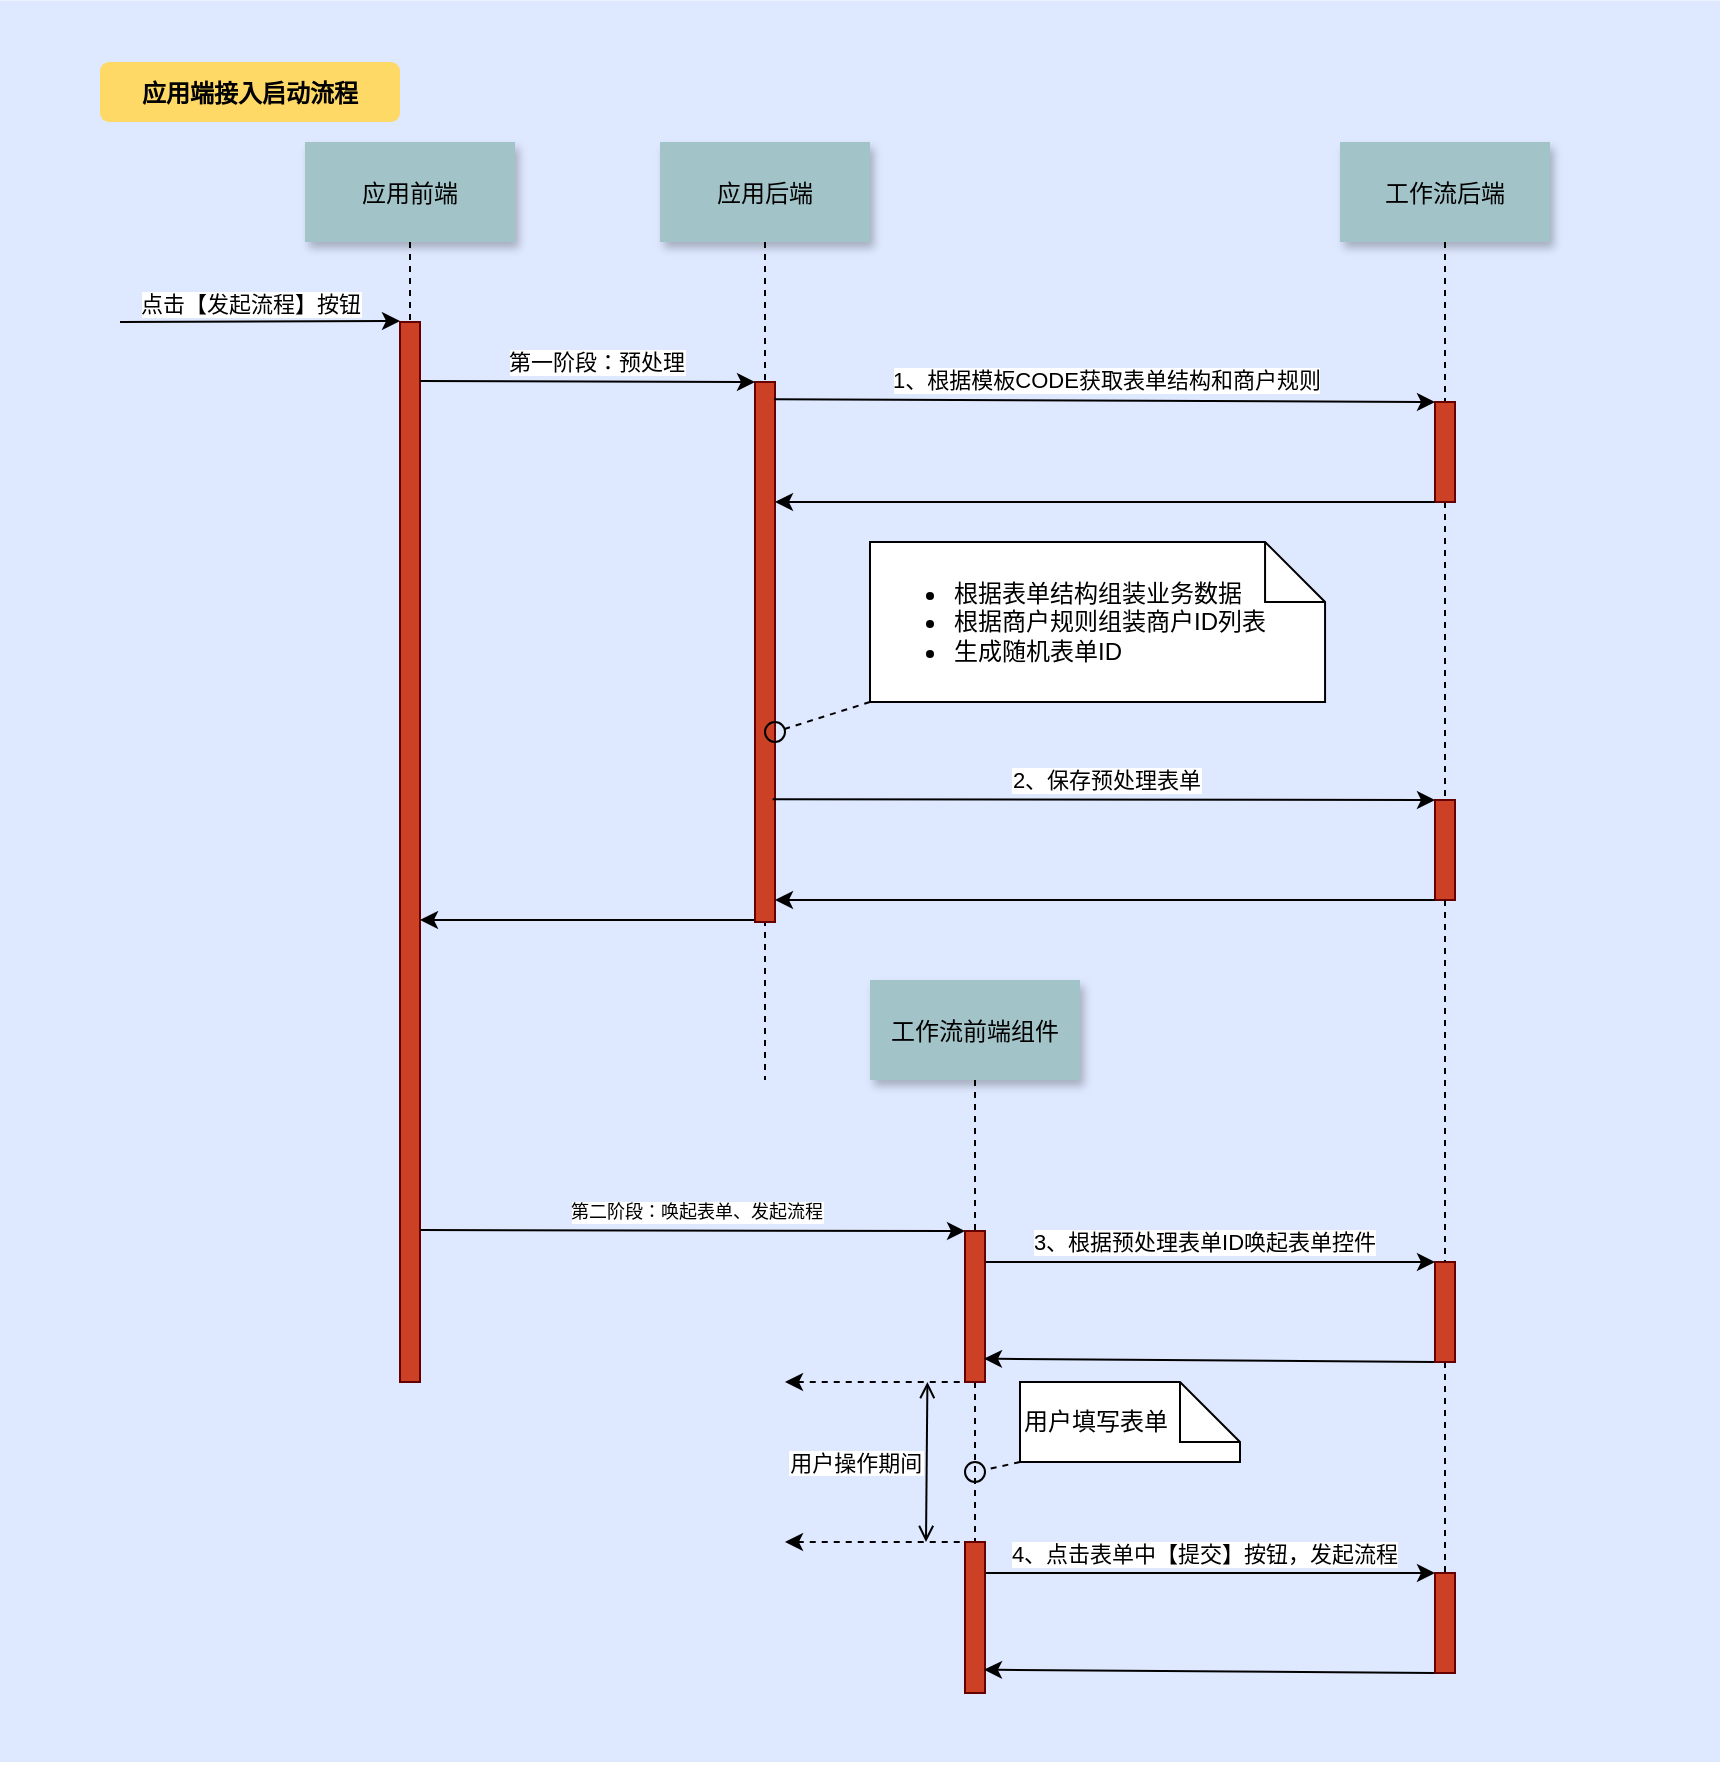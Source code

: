<mxfile version="20.2.2" type="github">
  <diagram name="Page-1" id="9361dd3d-8414-5efd-6122-117bd74ce7a7">
    <mxGraphModel dx="1185" dy="1015" grid="1" gridSize="10" guides="1" tooltips="1" connect="1" arrows="1" fold="1" page="0" pageScale="1.5" pageWidth="826" pageHeight="1169" background="none" math="0" shadow="0">
      <root>
        <mxCell id="0" />
        <mxCell id="1" parent="0" />
        <mxCell id="69" value="" style="fillColor=#DEE8FF;strokeColor=none" parent="1" vertex="1">
          <mxGeometry y="-10.78" width="860" height="880.78" as="geometry" />
        </mxCell>
        <mxCell id="l9Ru8jkuhEs7dbbJc8uA-124" value="" style="edgeStyle=orthogonalEdgeStyle;rounded=1;orthogonalLoop=1;jettySize=auto;html=1;dashed=1;fontSize=9;startArrow=none;startFill=0;endArrow=none;endFill=0;" edge="1" parent="1">
          <mxGeometry relative="1" as="geometry">
            <mxPoint x="487.5" y="680" as="sourcePoint" />
            <mxPoint x="487.5" y="760" as="targetPoint" />
          </mxGeometry>
        </mxCell>
        <mxCell id="2" value="" style="fillColor=#CC4125;strokeColor=#660000" parent="1" vertex="1">
          <mxGeometry x="200" y="150" width="10" height="530" as="geometry" />
        </mxCell>
        <mxCell id="3" value="" style="edgeStyle=none;verticalLabelPosition=top;verticalAlign=bottom;labelPosition=left;align=right" parent="1" edge="1">
          <mxGeometry x="110" y="49.5" width="100" height="100" as="geometry">
            <mxPoint x="60" y="150" as="sourcePoint" />
            <mxPoint x="200" y="149.5" as="targetPoint" />
          </mxGeometry>
        </mxCell>
        <mxCell id="l9Ru8jkuhEs7dbbJc8uA-114" value="&lt;span style=&quot;font-size: 11px; text-align: right;&quot;&gt;点击【发起流程】按钮&lt;/span&gt;" style="edgeLabel;html=1;align=center;verticalAlign=middle;resizable=0;points=[];fontSize=9;" vertex="1" connectable="0" parent="3">
          <mxGeometry relative="1" as="geometry">
            <mxPoint x="-5" y="-9" as="offset" />
          </mxGeometry>
        </mxCell>
        <mxCell id="4" value="应用前端" style="shadow=1;fillColor=#A2C4C9;strokeColor=none" parent="1" vertex="1">
          <mxGeometry x="152.5" y="60" width="105" height="50" as="geometry" />
        </mxCell>
        <mxCell id="l9Ru8jkuhEs7dbbJc8uA-99" style="edgeStyle=orthogonalEdgeStyle;rounded=1;orthogonalLoop=1;jettySize=auto;html=1;exitX=0;exitY=1;exitDx=0;exitDy=0;startArrow=none;startFill=0;endArrow=classic;endFill=1;" edge="1" parent="1">
          <mxGeometry relative="1" as="geometry">
            <mxPoint x="377.5" y="449" as="sourcePoint" />
            <mxPoint x="210" y="449" as="targetPoint" />
            <Array as="points">
              <mxPoint x="290" y="449" />
              <mxPoint x="290" y="449" />
            </Array>
          </mxGeometry>
        </mxCell>
        <mxCell id="l9Ru8jkuhEs7dbbJc8uA-120" value="" style="edgeStyle=orthogonalEdgeStyle;rounded=1;orthogonalLoop=1;jettySize=auto;html=1;dashed=1;fontSize=9;startArrow=none;startFill=0;endArrow=none;endFill=0;" edge="1" parent="1">
          <mxGeometry relative="1" as="geometry">
            <mxPoint x="382.5" y="449" as="sourcePoint" />
            <mxPoint x="382.5" y="529" as="targetPoint" />
          </mxGeometry>
        </mxCell>
        <mxCell id="6" value="" style="fillColor=#CC4125;strokeColor=#660000" parent="1" vertex="1">
          <mxGeometry x="377.5" y="180" width="10" height="270" as="geometry" />
        </mxCell>
        <mxCell id="7" value="应用后端" style="shadow=1;fillColor=#A2C4C9;strokeColor=none" parent="1" vertex="1">
          <mxGeometry x="330" y="60" width="105" height="50" as="geometry" />
        </mxCell>
        <mxCell id="8" value="" style="edgeStyle=none;endArrow=none;dashed=1" parent="1" source="7" target="6" edge="1">
          <mxGeometry x="307.335" y="165" width="100" height="100" as="geometry">
            <mxPoint x="382.259" y="110" as="sourcePoint" />
            <mxPoint x="382.576" y="165" as="targetPoint" />
          </mxGeometry>
        </mxCell>
        <mxCell id="9" value="" style="edgeStyle=none;verticalLabelPosition=top;verticalAlign=bottom;entryX=0;entryY=0;entryDx=0;entryDy=0;" parent="1" edge="1" target="6">
          <mxGeometry width="100" height="100" as="geometry">
            <mxPoint x="210" y="179.5" as="sourcePoint" />
            <mxPoint x="340" y="179.5" as="targetPoint" />
            <mxPoint x="6" as="offset" />
          </mxGeometry>
        </mxCell>
        <mxCell id="l9Ru8jkuhEs7dbbJc8uA-113" value="&lt;span style=&quot;font-size: 11px;&quot;&gt;第一阶段：预处理&lt;/span&gt;" style="edgeLabel;html=1;align=center;verticalAlign=middle;resizable=0;points=[];fontSize=9;" vertex="1" connectable="0" parent="9">
          <mxGeometry relative="1" as="geometry">
            <mxPoint x="4" y="-10" as="offset" />
          </mxGeometry>
        </mxCell>
        <mxCell id="12" value="" style="edgeStyle=none;verticalLabelPosition=top;verticalAlign=bottom;labelPosition=left;align=right;endArrow=none;startArrow=classic;dashed=1" parent="1" edge="1">
          <mxGeometry x="392.5" y="579.999" width="100" height="100" as="geometry">
            <mxPoint x="392.5" y="679.999" as="sourcePoint" />
            <mxPoint x="482.5" y="679.999" as="targetPoint" />
          </mxGeometry>
        </mxCell>
        <mxCell id="13" value="" style="edgeStyle=none;verticalLabelPosition=top;verticalAlign=bottom;entryX=0;entryY=0;entryDx=0;entryDy=0;exitX=0.95;exitY=0.032;exitDx=0;exitDy=0;exitPerimeter=0;" parent="1" edge="1" target="17" source="6">
          <mxGeometry width="100" height="100" as="geometry">
            <mxPoint x="390" y="190" as="sourcePoint" />
            <mxPoint x="547.5" y="190" as="targetPoint" />
            <mxPoint x="2" y="-1" as="offset" />
          </mxGeometry>
        </mxCell>
        <mxCell id="l9Ru8jkuhEs7dbbJc8uA-112" value="&lt;span style=&quot;font-size: 11px;&quot;&gt;1、根据模板CODE&lt;/span&gt;&lt;span style=&quot;font-size: 11px;&quot;&gt;获取表单结构和商户规则&lt;/span&gt;" style="edgeLabel;html=1;align=center;verticalAlign=middle;resizable=0;points=[];fontSize=9;" vertex="1" connectable="0" parent="13">
          <mxGeometry relative="1" as="geometry">
            <mxPoint y="-11" as="offset" />
          </mxGeometry>
        </mxCell>
        <mxCell id="16" value="" style="edgeStyle=none;endArrow=none;dashed=1;" parent="1" target="17" edge="1">
          <mxGeometry x="644.763" y="270" width="100" height="100" as="geometry">
            <mxPoint x="722.503" y="110" as="sourcePoint" />
            <mxPoint x="722.263" y="240.0" as="targetPoint" />
          </mxGeometry>
        </mxCell>
        <mxCell id="l9Ru8jkuhEs7dbbJc8uA-93" style="edgeStyle=orthogonalEdgeStyle;rounded=0;orthogonalLoop=1;jettySize=auto;html=1;exitX=0.5;exitY=1;exitDx=0;exitDy=0;entryX=0.5;entryY=0;entryDx=0;entryDy=0;dashed=1;startArrow=none;startFill=0;endArrow=none;endFill=0;" edge="1" parent="1" source="17" target="l9Ru8jkuhEs7dbbJc8uA-90">
          <mxGeometry relative="1" as="geometry" />
        </mxCell>
        <mxCell id="17" value="" style="fillColor=#CC4125;strokeColor=#660000" parent="1" vertex="1">
          <mxGeometry x="717.5" y="190" width="10" height="50" as="geometry" />
        </mxCell>
        <mxCell id="19" value="" style="edgeStyle=elbowEdgeStyle;elbow=vertical;verticalLabelPosition=top;verticalAlign=bottom;startArrow=classic;startFill=1;endArrow=none;endFill=0;entryX=0;entryY=1;entryDx=0;entryDy=0;" parent="1" source="6" target="17" edge="1">
          <mxGeometry width="100" height="100" as="geometry">
            <mxPoint x="385" y="390" as="sourcePoint" />
            <mxPoint x="485" y="290" as="targetPoint" />
            <mxPoint x="2" y="-2" as="offset" />
          </mxGeometry>
        </mxCell>
        <mxCell id="24" value="工作流后端" style="shadow=1;fillColor=#A2C4C9;strokeColor=none" parent="1" vertex="1">
          <mxGeometry x="670" y="60" width="105" height="50" as="geometry" />
        </mxCell>
        <mxCell id="33" value="" style="edgeStyle=elbowEdgeStyle;elbow=horizontal;endArrow=none;dashed=1" parent="1" source="4" target="2" edge="1">
          <mxGeometry x="230.0" y="310" width="100" height="100" as="geometry">
            <mxPoint x="230.0" y="410" as="sourcePoint" />
            <mxPoint x="330" y="310" as="targetPoint" />
          </mxGeometry>
        </mxCell>
        <mxCell id="39" value="" style="ellipse;fillColor=none" parent="1" vertex="1">
          <mxGeometry x="382.5" y="350.004" width="10.0" height="10" as="geometry" />
        </mxCell>
        <mxCell id="40" value="&lt;ul&gt;&lt;li&gt;根据表单结构组装业务数据&lt;/li&gt;&lt;li&gt;根据商户规则组装商户ID列表&lt;/li&gt;&lt;li&gt;生成随机表单ID&lt;/li&gt;&lt;/ul&gt;" style="shape=note;align=left;html=1;" parent="1" vertex="1">
          <mxGeometry x="435" y="260" width="227.53" height="80" as="geometry" />
        </mxCell>
        <mxCell id="41" value="" style="edgeStyle=none;endArrow=none;dashed=1;exitX=0;exitY=1;exitDx=0;exitDy=0;exitPerimeter=0;" parent="1" source="40" target="39" edge="1">
          <mxGeometry x="732.5" y="-160.17" width="100" height="100" as="geometry">
            <mxPoint x="732.5" y="-60.17" as="sourcePoint" />
            <mxPoint x="832.5" y="-160.17" as="targetPoint" />
          </mxGeometry>
        </mxCell>
        <mxCell id="47" value="用户操作期间" style="edgeStyle=elbowEdgeStyle;elbow=horizontal;startArrow=open;endArrow=open;labelPosition=left;align=right" parent="1" edge="1">
          <mxGeometry x="343.706" y="690" width="100" height="100" as="geometry">
            <mxPoint x="463.706" y="680" as="sourcePoint" />
            <mxPoint x="462.5" y="760" as="targetPoint" />
          </mxGeometry>
        </mxCell>
        <mxCell id="71" value="应用端接入启动流程" style="rounded=1;fontStyle=1;fillColor=#FFD966;strokeColor=none" parent="1" vertex="1">
          <mxGeometry x="50" y="20" width="150" height="30" as="geometry" />
        </mxCell>
        <mxCell id="l9Ru8jkuhEs7dbbJc8uA-90" value="" style="fillColor=#CC4125;strokeColor=#660000" vertex="1" parent="1">
          <mxGeometry x="717.5" y="389" width="10" height="50" as="geometry" />
        </mxCell>
        <mxCell id="l9Ru8jkuhEs7dbbJc8uA-98" value="" style="edgeStyle=elbowEdgeStyle;elbow=vertical;verticalLabelPosition=middle;verticalAlign=middle;startArrow=classic;startFill=1;endArrow=none;endFill=0;entryX=0;entryY=1;entryDx=0;entryDy=0;html=1;labelPosition=center;align=center;" edge="1" parent="1" target="l9Ru8jkuhEs7dbbJc8uA-90">
          <mxGeometry y="99" width="100" height="100" as="geometry">
            <mxPoint x="387.5" y="439" as="sourcePoint" />
            <mxPoint x="547.5" y="439" as="targetPoint" />
            <Array as="points">
              <mxPoint x="540" y="439" />
              <mxPoint x="480" y="439" />
              <mxPoint x="383" y="437" />
            </Array>
            <mxPoint x="13" y="10" as="offset" />
          </mxGeometry>
        </mxCell>
        <mxCell id="l9Ru8jkuhEs7dbbJc8uA-105" value="" style="endArrow=classic;html=1;rounded=1;fontSize=9;exitX=0.883;exitY=0.645;exitDx=0;exitDy=0;exitPerimeter=0;entryX=0;entryY=0;entryDx=0;entryDy=0;spacingTop=0;endFill=1;" edge="1" parent="1" target="l9Ru8jkuhEs7dbbJc8uA-90">
          <mxGeometry width="50" height="50" relative="1" as="geometry">
            <mxPoint x="386.33" y="388.65" as="sourcePoint" />
            <mxPoint x="370" y="319" as="targetPoint" />
          </mxGeometry>
        </mxCell>
        <mxCell id="l9Ru8jkuhEs7dbbJc8uA-107" value="&lt;span style=&quot;font-size: 11px;&quot;&gt;2、保存预处理表单&lt;/span&gt;" style="edgeLabel;html=1;align=center;verticalAlign=middle;resizable=0;points=[];fontSize=9;" vertex="1" connectable="0" parent="l9Ru8jkuhEs7dbbJc8uA-105">
          <mxGeometry x="0.152" relative="1" as="geometry">
            <mxPoint x="-25" y="-10" as="offset" />
          </mxGeometry>
        </mxCell>
        <mxCell id="l9Ru8jkuhEs7dbbJc8uA-126" value="" style="edgeStyle=orthogonalEdgeStyle;rounded=1;orthogonalLoop=1;jettySize=auto;html=1;dashed=1;fontSize=9;startArrow=none;startFill=0;endArrow=none;endFill=0;entryX=0.5;entryY=0;entryDx=0;entryDy=0;" edge="1" parent="1" source="l9Ru8jkuhEs7dbbJc8uA-116" target="l9Ru8jkuhEs7dbbJc8uA-129">
          <mxGeometry relative="1" as="geometry">
            <mxPoint x="501.504" y="604" as="targetPoint" />
          </mxGeometry>
        </mxCell>
        <mxCell id="l9Ru8jkuhEs7dbbJc8uA-116" value="工作流前端组件" style="shadow=1;fillColor=#A2C4C9;strokeColor=none" vertex="1" parent="1">
          <mxGeometry x="435.004" y="479" width="105" height="50" as="geometry" />
        </mxCell>
        <mxCell id="l9Ru8jkuhEs7dbbJc8uA-117" value="" style="edgeStyle=none;verticalLabelPosition=top;verticalAlign=bottom;labelPosition=left;align=right;endArrow=none;startArrow=classic;dashed=1" edge="1" parent="1">
          <mxGeometry x="392.5" y="659.999" width="100" height="100" as="geometry">
            <mxPoint x="392.5" y="759.999" as="sourcePoint" />
            <mxPoint x="482.5" y="759.999" as="targetPoint" />
          </mxGeometry>
        </mxCell>
        <mxCell id="l9Ru8jkuhEs7dbbJc8uA-130" style="rounded=1;orthogonalLoop=1;jettySize=auto;html=1;exitX=1;exitY=0.25;exitDx=0;exitDy=0;entryX=0;entryY=0;entryDx=0;entryDy=0;fontSize=9;startArrow=none;startFill=0;endArrow=classic;endFill=1;" edge="1" parent="1" target="l9Ru8jkuhEs7dbbJc8uA-129">
          <mxGeometry relative="1" as="geometry">
            <mxPoint x="210" y="604" as="sourcePoint" />
          </mxGeometry>
        </mxCell>
        <mxCell id="l9Ru8jkuhEs7dbbJc8uA-131" value="第二阶段：唤起表单、发起流程" style="edgeLabel;html=1;align=center;verticalAlign=middle;resizable=0;points=[];fontSize=9;" vertex="1" connectable="0" parent="l9Ru8jkuhEs7dbbJc8uA-130">
          <mxGeometry x="0.222" y="-2" relative="1" as="geometry">
            <mxPoint x="-29" y="-12" as="offset" />
          </mxGeometry>
        </mxCell>
        <mxCell id="l9Ru8jkuhEs7dbbJc8uA-135" value="" style="rounded=1;orthogonalLoop=1;jettySize=auto;html=1;fontSize=11;startArrow=none;startFill=0;endArrow=classic;endFill=1;" edge="1" parent="1">
          <mxGeometry relative="1" as="geometry">
            <mxPoint x="490" y="620" as="sourcePoint" />
            <mxPoint x="717.5" y="620" as="targetPoint" />
          </mxGeometry>
        </mxCell>
        <mxCell id="l9Ru8jkuhEs7dbbJc8uA-137" value="3、根据预处理表单ID唤起表单控件" style="edgeLabel;html=1;align=center;verticalAlign=middle;resizable=0;points=[];fontSize=11;" vertex="1" connectable="0" parent="l9Ru8jkuhEs7dbbJc8uA-135">
          <mxGeometry x="0.182" relative="1" as="geometry">
            <mxPoint x="-23" y="-10" as="offset" />
          </mxGeometry>
        </mxCell>
        <mxCell id="l9Ru8jkuhEs7dbbJc8uA-129" value="" style="fillColor=#CC4125;strokeColor=#660000" vertex="1" parent="1">
          <mxGeometry x="482.5" y="604.5" width="10" height="75.5" as="geometry" />
        </mxCell>
        <mxCell id="l9Ru8jkuhEs7dbbJc8uA-148" style="edgeStyle=none;rounded=1;orthogonalLoop=1;jettySize=auto;html=1;exitX=0;exitY=1;exitDx=0;exitDy=0;entryX=0.95;entryY=0.846;entryDx=0;entryDy=0;entryPerimeter=0;fontSize=11;startArrow=none;startFill=0;endArrow=classic;endFill=1;" edge="1" parent="1" source="l9Ru8jkuhEs7dbbJc8uA-134" target="l9Ru8jkuhEs7dbbJc8uA-129">
          <mxGeometry relative="1" as="geometry" />
        </mxCell>
        <mxCell id="l9Ru8jkuhEs7dbbJc8uA-156" style="edgeStyle=none;rounded=1;orthogonalLoop=1;jettySize=auto;html=1;exitX=0.5;exitY=1;exitDx=0;exitDy=0;entryX=0.5;entryY=0;entryDx=0;entryDy=0;fontSize=11;startArrow=none;startFill=0;endArrow=none;endFill=0;dashed=1;" edge="1" parent="1" source="l9Ru8jkuhEs7dbbJc8uA-134" target="l9Ru8jkuhEs7dbbJc8uA-155">
          <mxGeometry relative="1" as="geometry" />
        </mxCell>
        <mxCell id="l9Ru8jkuhEs7dbbJc8uA-134" value="" style="fillColor=#CC4125;strokeColor=#660000;fontColor=rgb(0, 0, 0);" vertex="1" parent="1">
          <mxGeometry x="717.5" y="620" width="10" height="50" as="geometry" />
        </mxCell>
        <mxCell id="l9Ru8jkuhEs7dbbJc8uA-136" value="" style="edgeStyle=orthogonalEdgeStyle;rounded=1;orthogonalLoop=1;jettySize=auto;html=1;fontSize=11;startArrow=none;startFill=0;endArrow=none;endFill=0;dashed=1;" edge="1" parent="1" source="l9Ru8jkuhEs7dbbJc8uA-90" target="l9Ru8jkuhEs7dbbJc8uA-134">
          <mxGeometry relative="1" as="geometry">
            <mxPoint x="722.5" y="439" as="sourcePoint" />
            <mxPoint x="722.5" y="630" as="targetPoint" />
          </mxGeometry>
        </mxCell>
        <mxCell id="l9Ru8jkuhEs7dbbJc8uA-151" value="" style="rounded=1;orthogonalLoop=1;jettySize=auto;html=1;fontSize=11;startArrow=none;startFill=0;endArrow=classic;endFill=1;" edge="1" parent="1">
          <mxGeometry relative="1" as="geometry">
            <mxPoint x="490" y="775.5" as="sourcePoint" />
            <mxPoint x="717.5" y="775.5" as="targetPoint" />
          </mxGeometry>
        </mxCell>
        <mxCell id="l9Ru8jkuhEs7dbbJc8uA-152" value="4、点击表单中【提交】按钮，发起流程" style="edgeLabel;html=1;align=center;verticalAlign=middle;resizable=0;points=[];fontSize=11;" vertex="1" connectable="0" parent="l9Ru8jkuhEs7dbbJc8uA-151">
          <mxGeometry x="0.182" relative="1" as="geometry">
            <mxPoint x="-23" y="-10" as="offset" />
          </mxGeometry>
        </mxCell>
        <mxCell id="l9Ru8jkuhEs7dbbJc8uA-153" value="" style="fillColor=#CC4125;strokeColor=#660000" vertex="1" parent="1">
          <mxGeometry x="482.5" y="760" width="10" height="75.5" as="geometry" />
        </mxCell>
        <mxCell id="l9Ru8jkuhEs7dbbJc8uA-154" style="edgeStyle=none;rounded=1;orthogonalLoop=1;jettySize=auto;html=1;exitX=0;exitY=1;exitDx=0;exitDy=0;entryX=0.95;entryY=0.846;entryDx=0;entryDy=0;entryPerimeter=0;fontSize=11;startArrow=none;startFill=0;endArrow=classic;endFill=1;" edge="1" parent="1" source="l9Ru8jkuhEs7dbbJc8uA-155" target="l9Ru8jkuhEs7dbbJc8uA-153">
          <mxGeometry relative="1" as="geometry" />
        </mxCell>
        <mxCell id="l9Ru8jkuhEs7dbbJc8uA-155" value="" style="fillColor=#CC4125;strokeColor=#660000;fontColor=rgb(0, 0, 0);" vertex="1" parent="1">
          <mxGeometry x="717.5" y="775.5" width="10" height="50" as="geometry" />
        </mxCell>
        <mxCell id="l9Ru8jkuhEs7dbbJc8uA-157" value="" style="ellipse;fillColor=none" vertex="1" parent="1">
          <mxGeometry x="482.5" y="720.004" width="10.0" height="10" as="geometry" />
        </mxCell>
        <mxCell id="l9Ru8jkuhEs7dbbJc8uA-158" value="用户填写表单" style="shape=note;align=left;html=1;" vertex="1" parent="1">
          <mxGeometry x="510" y="680" width="110" height="40" as="geometry" />
        </mxCell>
        <mxCell id="l9Ru8jkuhEs7dbbJc8uA-159" value="" style="edgeStyle=none;endArrow=none;dashed=1;exitX=0;exitY=1;exitDx=0;exitDy=0;exitPerimeter=0;" edge="1" parent="1" source="l9Ru8jkuhEs7dbbJc8uA-158" target="l9Ru8jkuhEs7dbbJc8uA-157">
          <mxGeometry x="832.5" y="209.83" width="100" height="100" as="geometry">
            <mxPoint x="832.5" y="309.83" as="sourcePoint" />
            <mxPoint x="932.5" y="209.83" as="targetPoint" />
          </mxGeometry>
        </mxCell>
      </root>
    </mxGraphModel>
  </diagram>
</mxfile>
